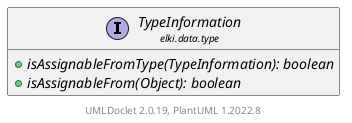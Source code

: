@startuml
    remove .*\.(Instance|Par|Parameterizer|Factory)$
    set namespaceSeparator none
    hide empty fields
    hide empty methods

    interface "<size:14>TypeInformation\n<size:10>elki.data.type" as elki.data.type.TypeInformation [[TypeInformation.html]] {
        {abstract} +isAssignableFromType(TypeInformation): boolean
        {abstract} +isAssignableFrom(Object): boolean
    }

    center footer UMLDoclet 2.0.19, PlantUML 1.2022.8
@enduml
